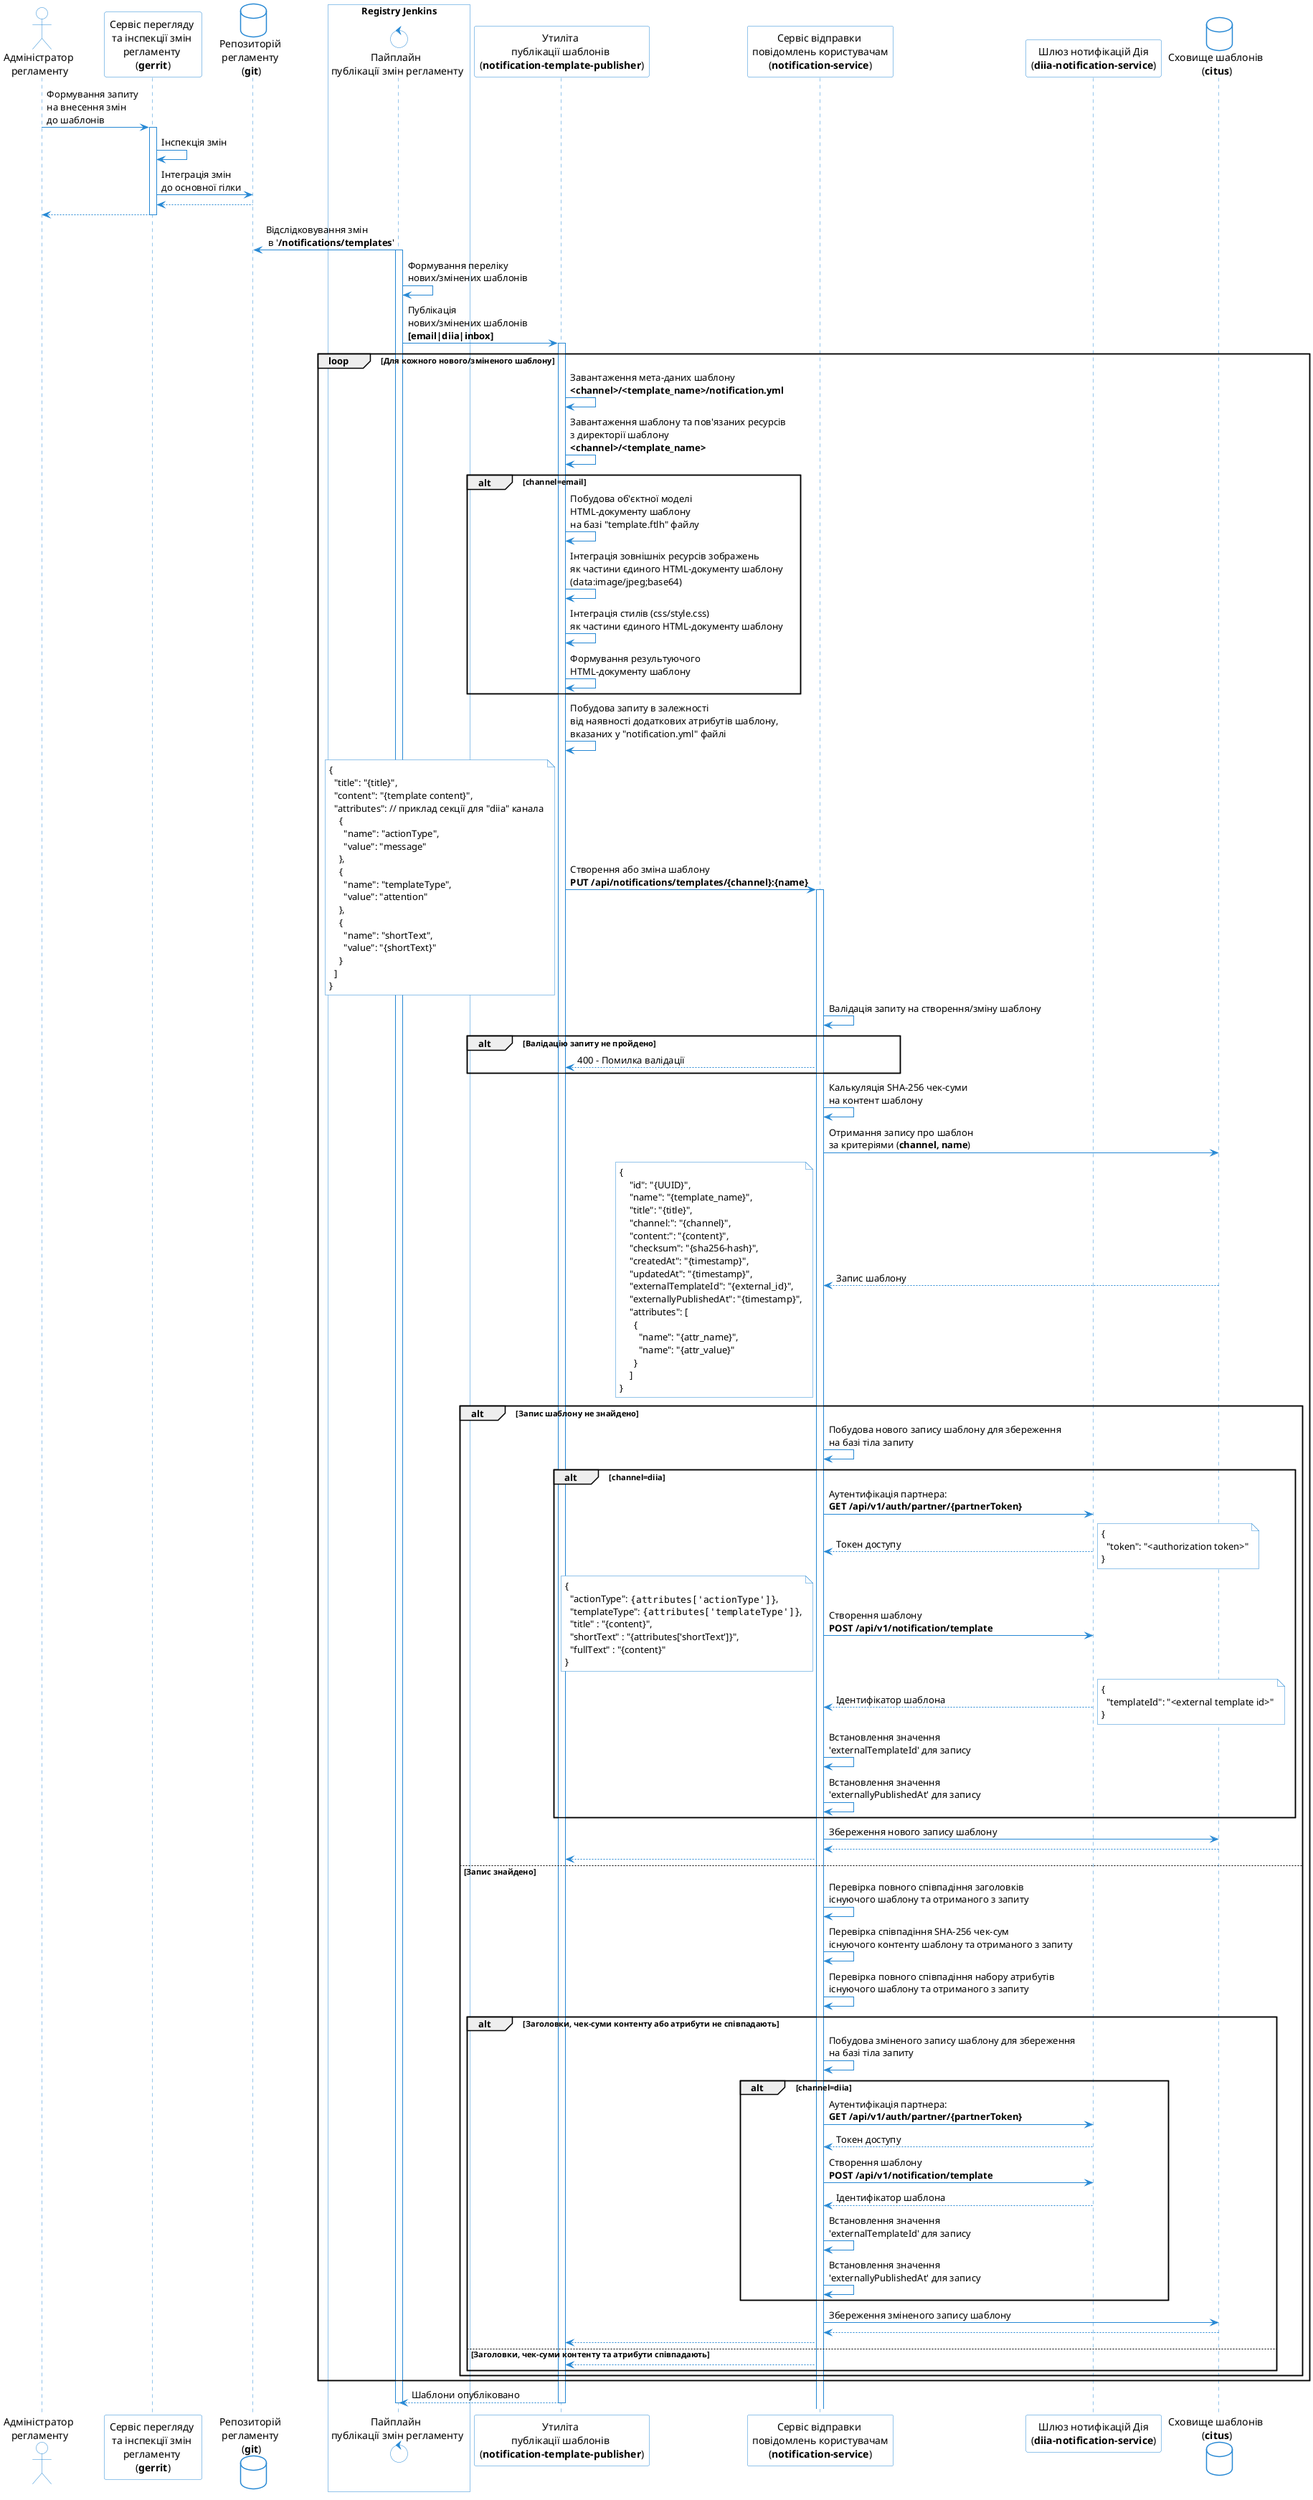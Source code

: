 @startuml
skinparam shadowing false
skinparam DatabaseBackgroundColor white
skinparam DatabaseBorderColor #2688d4
skinparam QueueBackgroundColor white
skinparam QueueBorderColor #2688d4
skinparam NoteBackgroundColor white
skinparam NoteBorderColor #2688d4
skinparam ActorBackgroundColor white
skinparam ControlBackgroundColor white
skinparam ControlBorderColor #2688d4
skinparam sequence {
    ArrowColor #2688d4
    ActorBorderColor #2688d4
    LifeLineBorderColor #2688d4
    ParticipantBorderColor #2688d4
    ParticipantBackgroundColor white
    BoxBorderColor #2688d4
    BoxBackgroundColor white
}

actor "Адміністратор \nрегламенту" as registry_admin
participant "Сервіс перегляду \nта інспекції змін \nрегламенту \n(**gerrit**)" as gerrit
database "Репозиторій \nрегламенту \n(**git**)" as regulation_repository
box Registry Jenkins
control "Пайплайн \nпублікації змін регламенту" as publication_pipeline
end box
participant "Утиліта \nпублікації шаблонів \n(**notification-template-publisher**)" as template_publisher
participant "Сервіс відправки \nповідомлень користувачам\n(**notification-service**)" as notification_service
participant "Шлюз нотифікацій Дія\n(**diia-notification-service**)" as diia_notification_service
database "Сховище шаблонів \n(**citus**)" as template_database

registry_admin -> gerrit: Формування запиту \nна внесення змін \nдо шаблонів
activate gerrit
  gerrit -> gerrit: Інспекція змін
  gerrit -> regulation_repository: Інтеграція змін \nдо основної гілки
  regulation_repository --> gerrit
  gerrit --> registry_admin
deactivate gerrit

publication_pipeline -> regulation_repository: Відслідковування змін \n в '**/notifications/templates**'
activate publication_pipeline
  publication_pipeline -> publication_pipeline: Формування переліку \nнових/змінених шаблонів
  publication_pipeline -> template_publisher: Публікація \nнових/змінених шаблонів \n**[email|diia|inbox]**
  activate template_publisher
    loop Для кожного нового/зміненого шаблону
      template_publisher -> template_publisher: Завантаження мета-даних шаблону \n**<channel>/<template_name>/notification.yml**
      template_publisher -> template_publisher: Завантаження шаблону та пов'язаних ресурсів \nз директорії шаблону \n**<channel>/<template_name>**
      alt channel=email
        template_publisher -> template_publisher: Побудова об'єктної моделі \nHTML-документу шаблону \nна базі "template.ftlh" файлу
        template_publisher -> template_publisher: Інтеграція зовнішніх ресурсів зображень \nяк частини єдиного HTML-документу шаблону \n(data:image/jpeg;base64)
        template_publisher -> template_publisher: Інтеграція стилів (css/style.css) \nяк частини єдиного HTML-документу шаблону
        template_publisher -> template_publisher: Формування результуючого \nHTML-документу шаблону
      end
      template_publisher -> template_publisher: Побудова запиту в залежності \nвід наявності додаткових атрибутів шаблону,\nвказаних у "notification.yml" файлі

      template_publisher -> notification_service: Створення або зміна шаблону \n**PUT /api/notifications/templates/{channel}:{name}**
      note left
        {
          "title": "{title}",
          "content": "{template content}",
          "attributes": // приклад секції для "diia" канала
            {
              "name": "actionType",
              "value": "message"
            },
            {
              "name": "templateType",
              "value": "attention"
            },
            {
              "name": "shortText",
              "value": "{shortText}"
            }
          ]
        }
      end note
      activate notification_service
        notification_service -> notification_service: Валідація запиту на створення/зміну шаблону

        alt Валідацію запиту не пройдено
          notification_service --> template_publisher: 400 - Помилка валідації
        end

        notification_service -> notification_service: Калькуляція SHA-256 чек-суми \nна контент шаблону
        notification_service -> template_database: Отримання запису про шаблон \nза критеріями (**channel, name**)
        template_database --> notification_service: Запис шаблону
        note left
          {
              "id": "{UUID}",
              "name": "{template_name}",
              "title": "{title}",
              "channel:": "{channel}",
              "content:": "{content}",
              "checksum": "{sha256-hash}",
              "createdAt": "{timestamp}",
              "updatedAt": "{timestamp}",
              "externalTemplateId": "{external_id}",
              "externallyPublishedAt": "{timestamp}",
              "attributes": [
                {
                  "name": "{attr_name}",
                  "name": "{attr_value}"
                }
              ]
          }
        end note
        alt Запис шаблону не знайдено
          notification_service -> notification_service: Побудова нового запису шаблону для збереження \nна базі тіла запиту

          alt channel=diia
            notification_service -> diia_notification_service: Аутентифікація партнера: \n**GET /api/v1/auth/partner/{partnerToken}**
            diia_notification_service --> notification_service: Токен доступу
            note right
              {
                "token": "<authorization token>"
              }
            end note
            notification_service -> diia_notification_service: Створення шаблону \n**POST /api/v1/notification/template**
            note left
              {
                "actionType": ""{attributes['actionType']}"",
                "templateType": ""{attributes['templateType']}"",
                "title" : "{content}",
                "shortText" : "{attributes['shortText']}",
                "fullText" : "{content}"
              }
            end note
            diia_notification_service --> notification_service: Ідентифікатор шаблона
            note right
              {
                "templateId": "<external template id>"
              }
            end note
            notification_service -> notification_service: Встановлення значення \n'externalTemplateId' для запису
            notification_service -> notification_service: Встановлення значення \n'externallyPublishedAt' для запису
          end
          notification_service -> template_database: Збереження нового запису шаблону
          template_database --> notification_service
          notification_service --> template_publisher
        else Запис знайдено
          notification_service -> notification_service: Перевірка повного співпадіння заголовків \nіснуючого шаблону та отриманого з запиту
          notification_service -> notification_service: Перевірка співпадіння SHA-256 чек-сум \nіснуючого контенту шаблону та отриманого з запиту
          notification_service -> notification_service: Перевірка повного співпадіння набору атрибутів \nіснуючого шаблону та отриманого з запиту
          alt Заголовки, чек-суми контенту або атрибути не співпадають
            notification_service -> notification_service: Побудова зміненого запису шаблону для збереження \nна базі тіла запиту
            alt channel=diia
              notification_service -> diia_notification_service: Аутентифікація партнера: \n**GET /api/v1/auth/partner/{partnerToken}**
              diia_notification_service --> notification_service: Токен доступу
              notification_service -> diia_notification_service: Створення шаблону \n**POST /api/v1/notification/template**
              diia_notification_service --> notification_service: Ідентифікатор шаблона
              notification_service -> notification_service: Встановлення значення \n'externalTemplateId' для запису
              notification_service -> notification_service: Встановлення значення \n'externallyPublishedAt' для запису
            end
            notification_service -> template_database: Збереження зміненого запису шаблону
            template_database --> notification_service
            notification_service --> template_publisher
          else Заголовки, чек-суми контенту та атрибути співпадають
            notification_service --> template_publisher
          end
        end
      end
    template_publisher --> publication_pipeline: Шаблони опубліковано
  deactivate template_publisher
deactivate publication_pipeline
@enduml